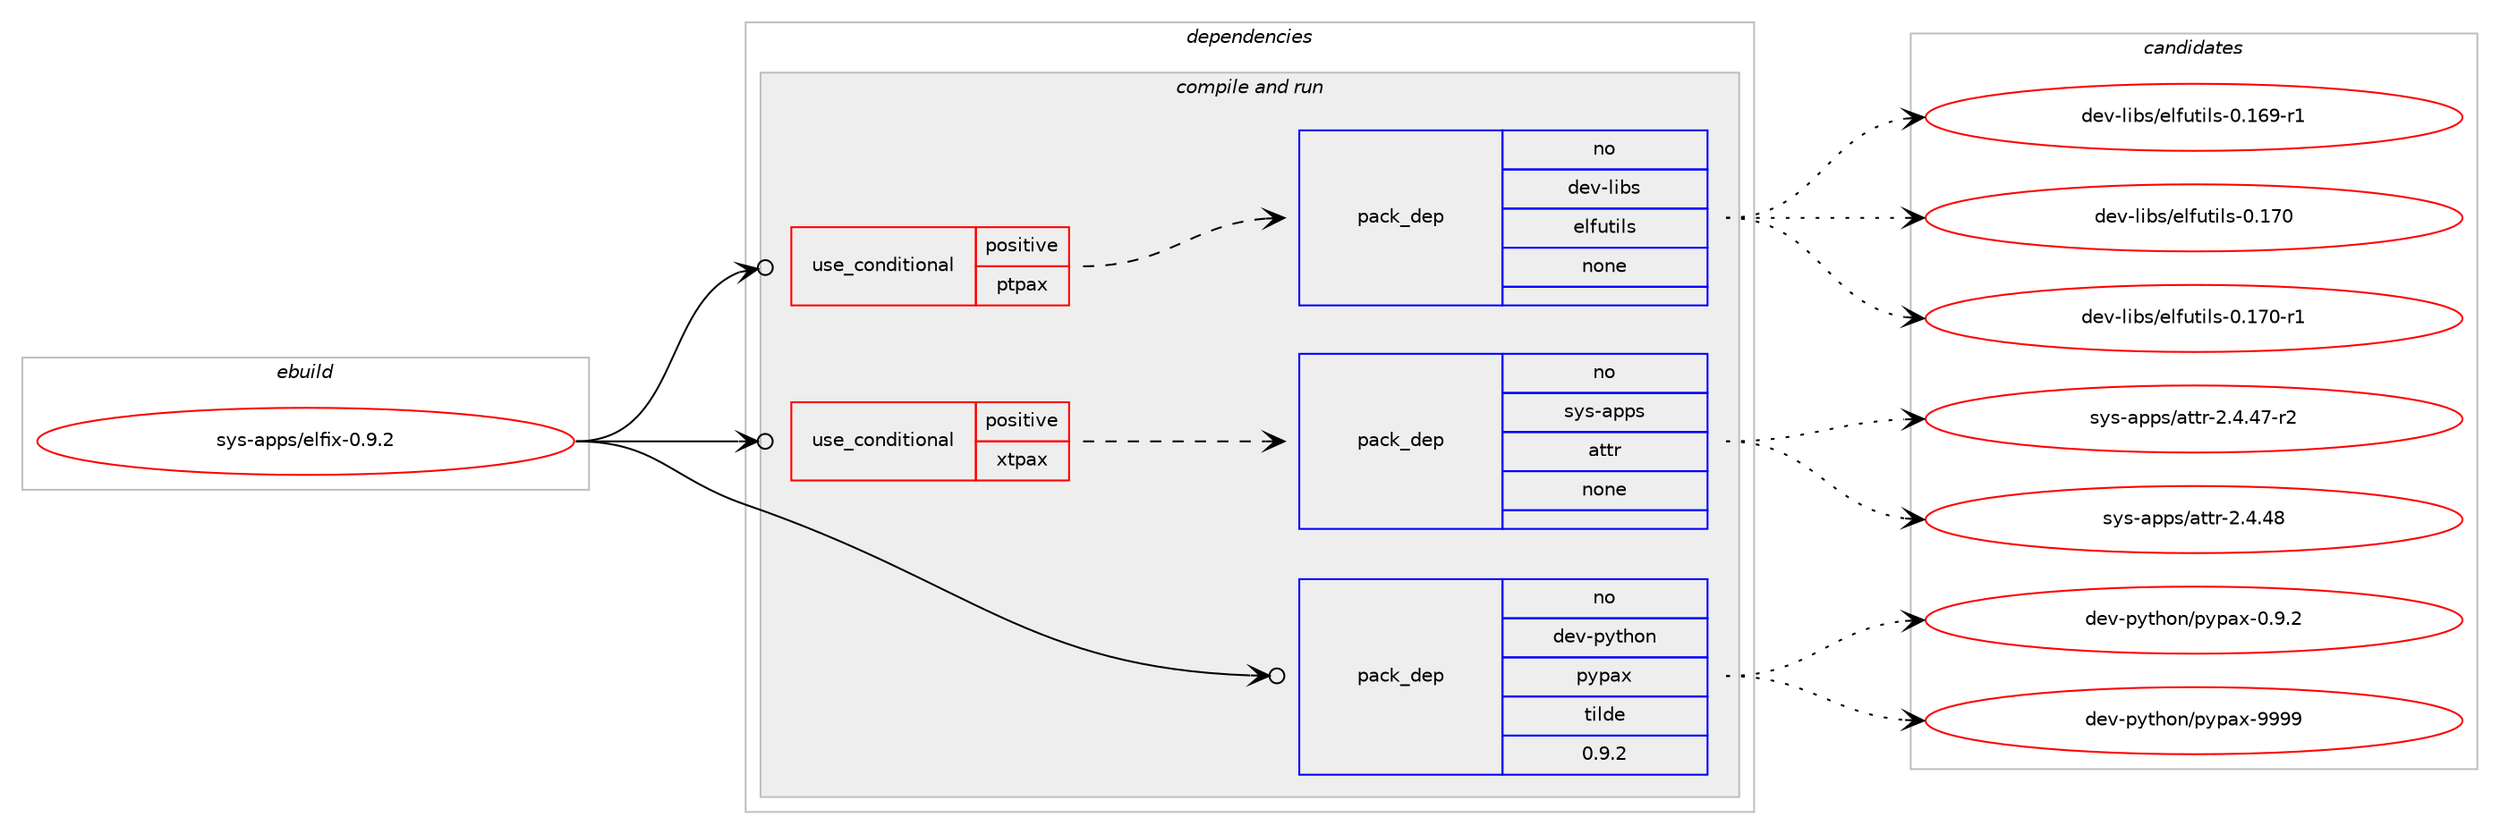 digraph prolog {

# *************
# Graph options
# *************

newrank=true;
concentrate=true;
compound=true;
graph [rankdir=LR,fontname=Helvetica,fontsize=10,ranksep=1.5];#, ranksep=2.5, nodesep=0.2];
edge  [arrowhead=vee];
node  [fontname=Helvetica,fontsize=10];

# **********
# The ebuild
# **********

subgraph cluster_leftcol {
color=gray;
rank=same;
label=<<i>ebuild</i>>;
id [label="sys-apps/elfix-0.9.2", color=red, width=4, href="../sys-apps/elfix-0.9.2.svg"];
}

# ****************
# The dependencies
# ****************

subgraph cluster_midcol {
color=gray;
label=<<i>dependencies</i>>;
subgraph cluster_compile {
fillcolor="#eeeeee";
style=filled;
label=<<i>compile</i>>;
}
subgraph cluster_compileandrun {
fillcolor="#eeeeee";
style=filled;
label=<<i>compile and run</i>>;
subgraph cond870 {
dependency7492 [label=<<TABLE BORDER="0" CELLBORDER="1" CELLSPACING="0" CELLPADDING="4"><TR><TD ROWSPAN="3" CELLPADDING="10">use_conditional</TD></TR><TR><TD>positive</TD></TR><TR><TD>ptpax</TD></TR></TABLE>>, shape=none, color=red];
subgraph pack6574 {
dependency7493 [label=<<TABLE BORDER="0" CELLBORDER="1" CELLSPACING="0" CELLPADDING="4" WIDTH="220"><TR><TD ROWSPAN="6" CELLPADDING="30">pack_dep</TD></TR><TR><TD WIDTH="110">no</TD></TR><TR><TD>dev-libs</TD></TR><TR><TD>elfutils</TD></TR><TR><TD>none</TD></TR><TR><TD></TD></TR></TABLE>>, shape=none, color=blue];
}
dependency7492:e -> dependency7493:w [weight=20,style="dashed",arrowhead="vee"];
}
id:e -> dependency7492:w [weight=20,style="solid",arrowhead="odotvee"];
subgraph cond871 {
dependency7494 [label=<<TABLE BORDER="0" CELLBORDER="1" CELLSPACING="0" CELLPADDING="4"><TR><TD ROWSPAN="3" CELLPADDING="10">use_conditional</TD></TR><TR><TD>positive</TD></TR><TR><TD>xtpax</TD></TR></TABLE>>, shape=none, color=red];
subgraph pack6575 {
dependency7495 [label=<<TABLE BORDER="0" CELLBORDER="1" CELLSPACING="0" CELLPADDING="4" WIDTH="220"><TR><TD ROWSPAN="6" CELLPADDING="30">pack_dep</TD></TR><TR><TD WIDTH="110">no</TD></TR><TR><TD>sys-apps</TD></TR><TR><TD>attr</TD></TR><TR><TD>none</TD></TR><TR><TD></TD></TR></TABLE>>, shape=none, color=blue];
}
dependency7494:e -> dependency7495:w [weight=20,style="dashed",arrowhead="vee"];
}
id:e -> dependency7494:w [weight=20,style="solid",arrowhead="odotvee"];
subgraph pack6576 {
dependency7496 [label=<<TABLE BORDER="0" CELLBORDER="1" CELLSPACING="0" CELLPADDING="4" WIDTH="220"><TR><TD ROWSPAN="6" CELLPADDING="30">pack_dep</TD></TR><TR><TD WIDTH="110">no</TD></TR><TR><TD>dev-python</TD></TR><TR><TD>pypax</TD></TR><TR><TD>tilde</TD></TR><TR><TD>0.9.2</TD></TR></TABLE>>, shape=none, color=blue];
}
id:e -> dependency7496:w [weight=20,style="solid",arrowhead="odotvee"];
}
subgraph cluster_run {
fillcolor="#eeeeee";
style=filled;
label=<<i>run</i>>;
}
}

# **************
# The candidates
# **************

subgraph cluster_choices {
rank=same;
color=gray;
label=<<i>candidates</i>>;

subgraph choice6574 {
color=black;
nodesep=1;
choice1001011184510810598115471011081021171161051081154548464954574511449 [label="dev-libs/elfutils-0.169-r1", color=red, width=4,href="../dev-libs/elfutils-0.169-r1.svg"];
choice100101118451081059811547101108102117116105108115454846495548 [label="dev-libs/elfutils-0.170", color=red, width=4,href="../dev-libs/elfutils-0.170.svg"];
choice1001011184510810598115471011081021171161051081154548464955484511449 [label="dev-libs/elfutils-0.170-r1", color=red, width=4,href="../dev-libs/elfutils-0.170-r1.svg"];
dependency7493:e -> choice1001011184510810598115471011081021171161051081154548464954574511449:w [style=dotted,weight="100"];
dependency7493:e -> choice100101118451081059811547101108102117116105108115454846495548:w [style=dotted,weight="100"];
dependency7493:e -> choice1001011184510810598115471011081021171161051081154548464955484511449:w [style=dotted,weight="100"];
}
subgraph choice6575 {
color=black;
nodesep=1;
choice11512111545971121121154797116116114455046524652554511450 [label="sys-apps/attr-2.4.47-r2", color=red, width=4,href="../sys-apps/attr-2.4.47-r2.svg"];
choice1151211154597112112115479711611611445504652465256 [label="sys-apps/attr-2.4.48", color=red, width=4,href="../sys-apps/attr-2.4.48.svg"];
dependency7495:e -> choice11512111545971121121154797116116114455046524652554511450:w [style=dotted,weight="100"];
dependency7495:e -> choice1151211154597112112115479711611611445504652465256:w [style=dotted,weight="100"];
}
subgraph choice6576 {
color=black;
nodesep=1;
choice100101118451121211161041111104711212111297120454846574650 [label="dev-python/pypax-0.9.2", color=red, width=4,href="../dev-python/pypax-0.9.2.svg"];
choice1001011184511212111610411111047112121112971204557575757 [label="dev-python/pypax-9999", color=red, width=4,href="../dev-python/pypax-9999.svg"];
dependency7496:e -> choice100101118451121211161041111104711212111297120454846574650:w [style=dotted,weight="100"];
dependency7496:e -> choice1001011184511212111610411111047112121112971204557575757:w [style=dotted,weight="100"];
}
}

}
